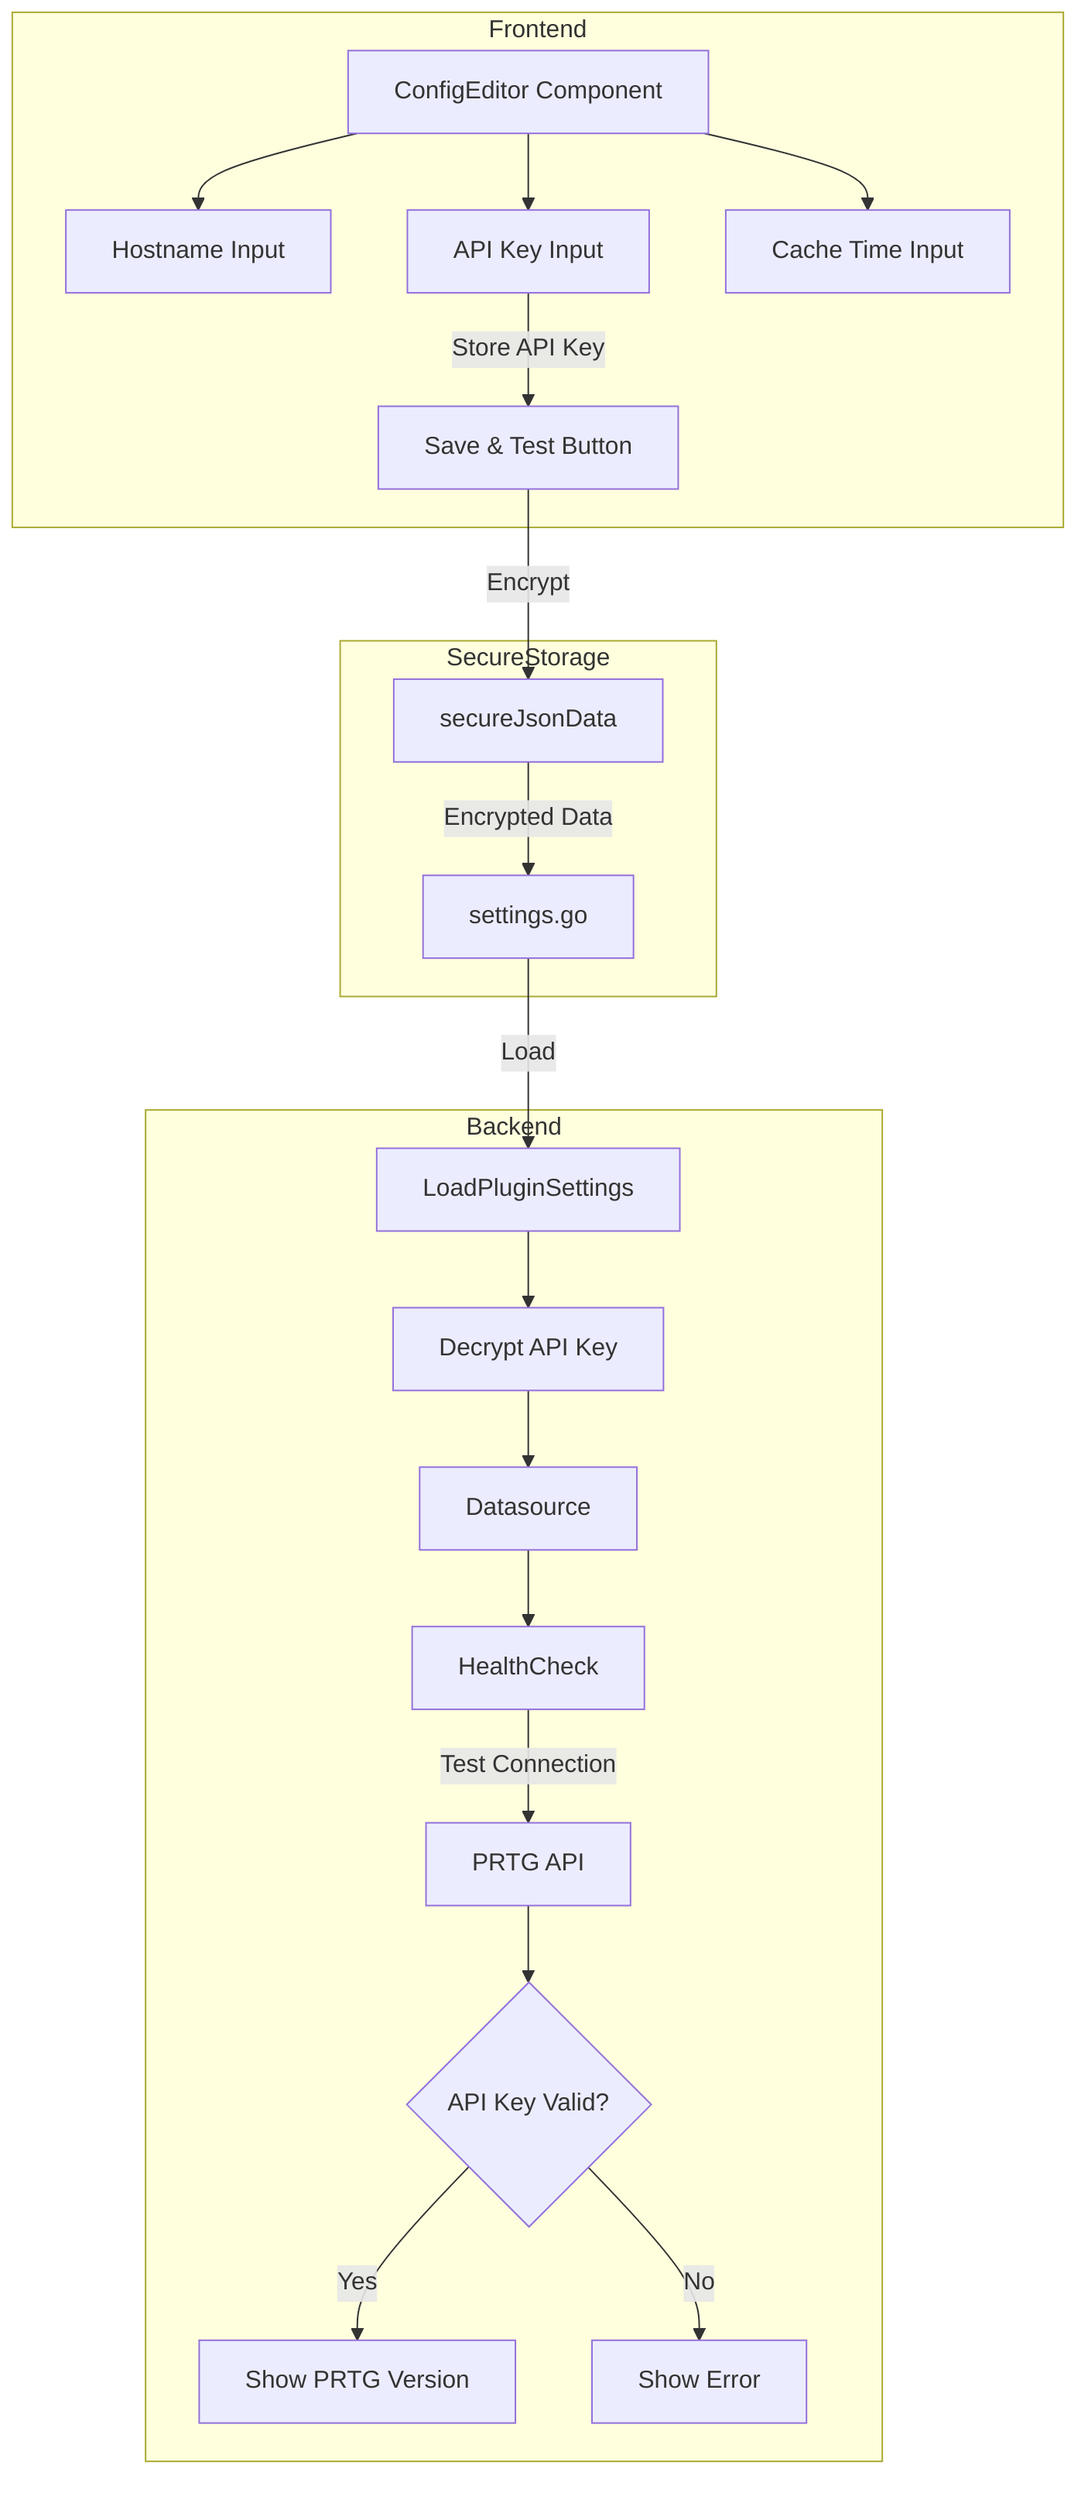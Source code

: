 flowchart TB
    subgraph Frontend
        A[ConfigEditor Component]
        B[Hostname Input]
        C[API Key Input]
        D[Cache Time Input]
        E[Save & Test Button]
        
        A --> B
        A --> C
        A --> D
    end

    subgraph SecureStorage
        F[secureJsonData]
        G[Encrypted Storage]
        C -->|Store API Key| E
        E -->|Encrypt| F
    end

    subgraph Backend
        G[settings.go]
        H[LoadPluginSettings]
        I[Decrypt API Key]
        J[Datasource]
        K[HealthCheck]
        L[PRTG API]
        M{API Key Valid?}
        
        G -->|Load| H
        H --> I
        I --> J
        J --> K
        K -->|Test Connection| L
        L --> M
        
        M -->|Yes| N[Show PRTG Version]
        M -->|No| O[Show Error]
    end

    F -->|Encrypted Data| G